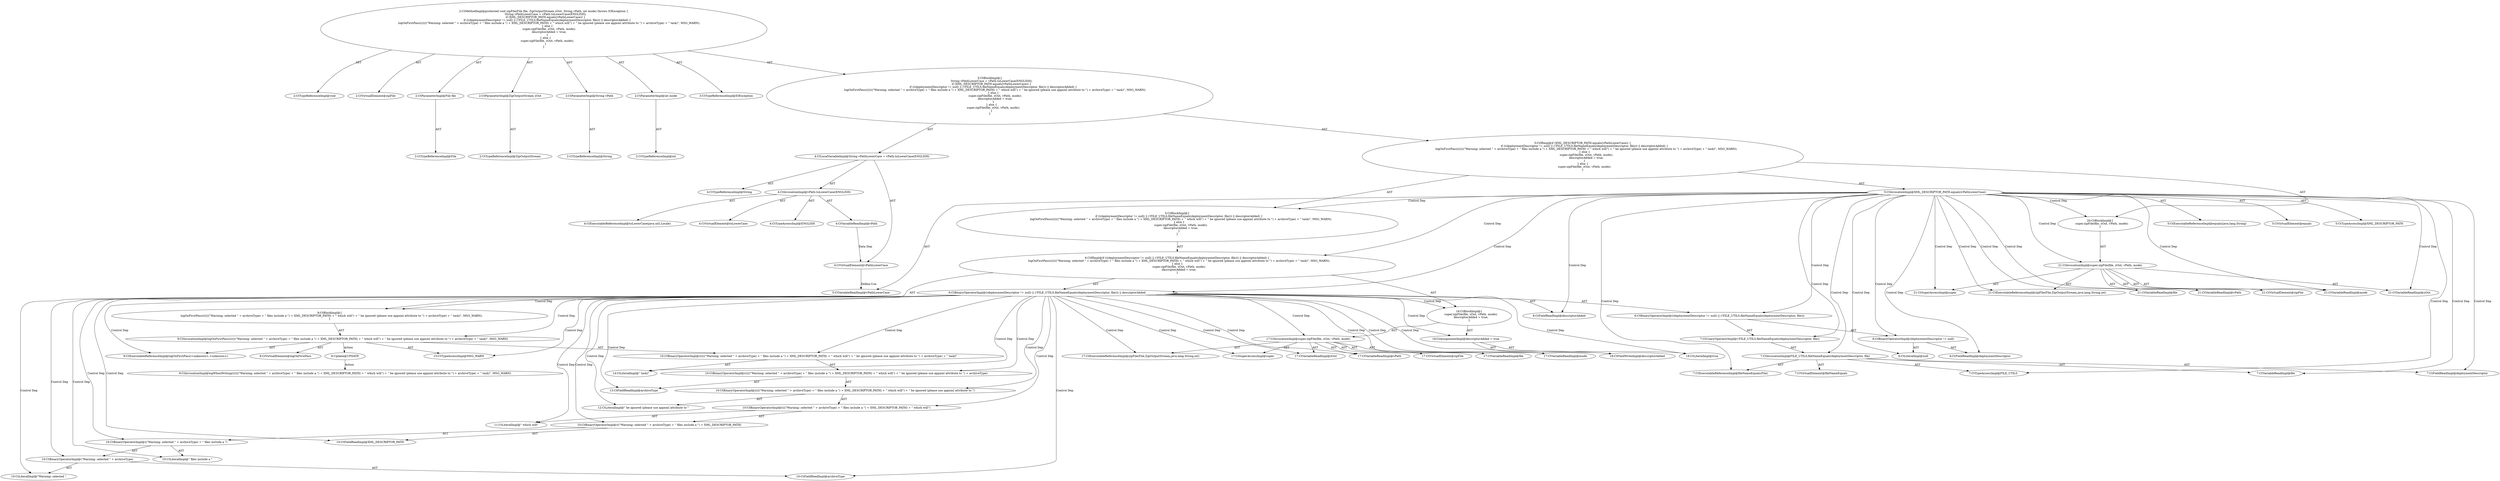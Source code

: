 digraph "zipFile#?,File,ZipOutputStream,String,int" {
0 [label="2:CtTypeReferenceImpl@void" shape=ellipse]
1 [label="2:CtVirtualElement@zipFile" shape=ellipse]
2 [label="2:CtParameterImpl@File file" shape=ellipse]
3 [label="2:CtTypeReferenceImpl@File" shape=ellipse]
4 [label="2:CtParameterImpl@ZipOutputStream zOut" shape=ellipse]
5 [label="2:CtTypeReferenceImpl@ZipOutputStream" shape=ellipse]
6 [label="2:CtParameterImpl@String vPath" shape=ellipse]
7 [label="2:CtTypeReferenceImpl@String" shape=ellipse]
8 [label="2:CtParameterImpl@int mode" shape=ellipse]
9 [label="2:CtTypeReferenceImpl@int" shape=ellipse]
10 [label="3:CtTypeReferenceImpl@IOException" shape=ellipse]
11 [label="4:CtTypeReferenceImpl@String" shape=ellipse]
12 [label="4:CtExecutableReferenceImpl@toLowerCase(java.util.Locale)" shape=ellipse]
13 [label="4:CtVirtualElement@toLowerCase" shape=ellipse]
14 [label="4:CtVariableReadImpl@vPath" shape=ellipse]
15 [label="4:CtTypeAccessImpl@ENGLISH" shape=ellipse]
16 [label="4:CtInvocationImpl@vPath.toLowerCase(ENGLISH)" shape=ellipse]
17 [label="4:CtVirtualElement@vPathLowerCase" shape=ellipse]
18 [label="4:CtLocalVariableImpl@String vPathLowerCase = vPath.toLowerCase(ENGLISH)" shape=ellipse]
19 [label="5:CtExecutableReferenceImpl@equals(java.lang.String)" shape=ellipse]
20 [label="5:CtVirtualElement@equals" shape=ellipse]
21 [label="5:CtTypeAccessImpl@XML_DESCRIPTOR_PATH" shape=ellipse]
22 [label="5:CtVariableReadImpl@vPathLowerCase" shape=ellipse]
23 [label="5:CtInvocationImpl@XML_DESCRIPTOR_PATH.equals(vPathLowerCase)" shape=ellipse]
24 [label="6:CtFieldReadImpl@deploymentDescriptor" shape=ellipse]
25 [label="6:CtLiteralImpl@null" shape=ellipse]
26 [label="6:CtBinaryOperatorImpl@(deploymentDescriptor != null)" shape=ellipse]
27 [label="7:CtExecutableReferenceImpl@fileNameEquals(File)" shape=ellipse]
28 [label="7:CtVirtualElement@fileNameEquals" shape=ellipse]
29 [label="7:CtTypeAccessImpl@FILE_UTILS" shape=ellipse]
30 [label="7:CtFieldReadImpl@deploymentDescriptor" shape=ellipse]
31 [label="7:CtVariableReadImpl@file" shape=ellipse]
32 [label="7:CtInvocationImpl@FILE_UTILS.fileNameEquals(deploymentDescriptor, file)" shape=ellipse]
33 [label="7:CtUnaryOperatorImpl@(!FILE_UTILS.fileNameEquals(deploymentDescriptor, file))" shape=ellipse]
34 [label="6:CtBinaryOperatorImpl@((deploymentDescriptor != null) || (!FILE_UTILS.fileNameEquals(deploymentDescriptor, file)))" shape=ellipse]
35 [label="8:CtFieldReadImpl@descriptorAdded" shape=ellipse]
36 [label="6:CtBinaryOperatorImpl@((deploymentDescriptor != null) || (!FILE_UTILS.fileNameEquals(deploymentDescriptor, file))) || descriptorAdded" shape=ellipse]
37 [label="9:CtExecutableReferenceImpl@logOnFirstPass(<unknown>,<unknown>)" shape=ellipse]
38 [label="9:CtVirtualElement@logOnFirstPass" shape=ellipse]
39 [label="10:CtLiteralImpl@\"Warning: selected \"" shape=ellipse]
40 [label="10:CtFieldReadImpl@archiveType" shape=ellipse]
41 [label="10:CtBinaryOperatorImpl@(\"Warning: selected \" + archiveType)" shape=ellipse]
42 [label="10:CtLiteralImpl@\" files include a \"" shape=ellipse]
43 [label="10:CtBinaryOperatorImpl@((\"Warning: selected \" + archiveType) + \" files include a \")" shape=ellipse]
44 [label="10:CtFieldReadImpl@XML_DESCRIPTOR_PATH" shape=ellipse]
45 [label="10:CtBinaryOperatorImpl@(((\"Warning: selected \" + archiveType) + \" files include a \") + XML_DESCRIPTOR_PATH)" shape=ellipse]
46 [label="11:CtLiteralImpl@\" which will\"" shape=ellipse]
47 [label="10:CtBinaryOperatorImpl@((((\"Warning: selected \" + archiveType) + \" files include a \") + XML_DESCRIPTOR_PATH) + \" which will\")" shape=ellipse]
48 [label="12:CtLiteralImpl@\" be ignored (please use appxml attribute to \"" shape=ellipse]
49 [label="10:CtBinaryOperatorImpl@(((((\"Warning: selected \" + archiveType) + \" files include a \") + XML_DESCRIPTOR_PATH) + \" which will\") + \" be ignored (please use appxml attribute to \")" shape=ellipse]
50 [label="13:CtFieldReadImpl@archiveType" shape=ellipse]
51 [label="10:CtBinaryOperatorImpl@((((((\"Warning: selected \" + archiveType) + \" files include a \") + XML_DESCRIPTOR_PATH) + \" which will\") + \" be ignored (please use appxml attribute to \") + archiveType)" shape=ellipse]
52 [label="14:CtLiteralImpl@\" task)\"" shape=ellipse]
53 [label="10:CtBinaryOperatorImpl@((((((\"Warning: selected \" + archiveType) + \" files include a \") + XML_DESCRIPTOR_PATH) + \" which will\") + \" be ignored (please use appxml attribute to \") + archiveType) + \" task)\"" shape=ellipse]
54 [label="15:CtTypeAccessImpl@MSG_WARN" shape=ellipse]
55 [label="9:CtInvocationImpl@logOnFirstPass(((((((\"Warning: selected \" + archiveType) + \" files include a \") + XML_DESCRIPTOR_PATH) + \" which will\") + \" be ignored (please use appxml attribute to \") + archiveType) + \" task)\", MSG_WARN)" shape=ellipse]
56 [label="8:CtBlockImpl@\{
    logOnFirstPass(((((((\"Warning: selected \" + archiveType) + \" files include a \") + XML_DESCRIPTOR_PATH) + \" which will\") + \" be ignored (please use appxml attribute to \") + archiveType) + \" task)\", MSG_WARN);
\}" shape=ellipse]
57 [label="17:CtExecutableReferenceImpl@zipFile(File,ZipOutputStream,java.lang.String,int)" shape=ellipse]
58 [label="17:CtVirtualElement@zipFile" shape=ellipse]
59 [label="17:CtSuperAccessImpl@super" shape=ellipse]
60 [label="17:CtVariableReadImpl@file" shape=ellipse]
61 [label="17:CtVariableReadImpl@zOut" shape=ellipse]
62 [label="17:CtVariableReadImpl@vPath" shape=ellipse]
63 [label="17:CtVariableReadImpl@mode" shape=ellipse]
64 [label="17:CtInvocationImpl@super.zipFile(file, zOut, vPath, mode)" shape=ellipse]
65 [label="18:CtFieldWriteImpl@descriptorAdded" shape=ellipse]
66 [label="18:CtLiteralImpl@true" shape=ellipse]
67 [label="18:CtAssignmentImpl@descriptorAdded = true" shape=ellipse]
68 [label="16:CtBlockImpl@\{
    super.zipFile(file, zOut, vPath, mode);
    descriptorAdded = true;
\}" shape=ellipse]
69 [label="6:CtIfImpl@if (((deploymentDescriptor != null) || (!FILE_UTILS.fileNameEquals(deploymentDescriptor, file))) || descriptorAdded) \{
    logOnFirstPass(((((((\"Warning: selected \" + archiveType) + \" files include a \") + XML_DESCRIPTOR_PATH) + \" which will\") + \" be ignored (please use appxml attribute to \") + archiveType) + \" task)\", MSG_WARN);
\} else \{
    super.zipFile(file, zOut, vPath, mode);
    descriptorAdded = true;
\}" shape=ellipse]
70 [label="5:CtBlockImpl@\{
    if (((deploymentDescriptor != null) || (!FILE_UTILS.fileNameEquals(deploymentDescriptor, file))) || descriptorAdded) \{
        logOnFirstPass(((((((\"Warning: selected \" + archiveType) + \" files include a \") + XML_DESCRIPTOR_PATH) + \" which will\") + \" be ignored (please use appxml attribute to \") + archiveType) + \" task)\", MSG_WARN);
    \} else \{
        super.zipFile(file, zOut, vPath, mode);
        descriptorAdded = true;
    \}
\}" shape=ellipse]
71 [label="21:CtExecutableReferenceImpl@zipFile(File,ZipOutputStream,java.lang.String,int)" shape=ellipse]
72 [label="21:CtVirtualElement@zipFile" shape=ellipse]
73 [label="21:CtSuperAccessImpl@super" shape=ellipse]
74 [label="21:CtVariableReadImpl@file" shape=ellipse]
75 [label="21:CtVariableReadImpl@zOut" shape=ellipse]
76 [label="21:CtVariableReadImpl@vPath" shape=ellipse]
77 [label="21:CtVariableReadImpl@mode" shape=ellipse]
78 [label="21:CtInvocationImpl@super.zipFile(file, zOut, vPath, mode)" shape=ellipse]
79 [label="20:CtBlockImpl@\{
    super.zipFile(file, zOut, vPath, mode);
\}" shape=ellipse]
80 [label="5:CtIfImpl@if (XML_DESCRIPTOR_PATH.equals(vPathLowerCase)) \{
    if (((deploymentDescriptor != null) || (!FILE_UTILS.fileNameEquals(deploymentDescriptor, file))) || descriptorAdded) \{
        logOnFirstPass(((((((\"Warning: selected \" + archiveType) + \" files include a \") + XML_DESCRIPTOR_PATH) + \" which will\") + \" be ignored (please use appxml attribute to \") + archiveType) + \" task)\", MSG_WARN);
    \} else \{
        super.zipFile(file, zOut, vPath, mode);
        descriptorAdded = true;
    \}
\} else \{
    super.zipFile(file, zOut, vPath, mode);
\}" shape=ellipse]
81 [label="3:CtBlockImpl@\{
    String vPathLowerCase = vPath.toLowerCase(ENGLISH);
    if (XML_DESCRIPTOR_PATH.equals(vPathLowerCase)) \{
        if (((deploymentDescriptor != null) || (!FILE_UTILS.fileNameEquals(deploymentDescriptor, file))) || descriptorAdded) \{
            logOnFirstPass(((((((\"Warning: selected \" + archiveType) + \" files include a \") + XML_DESCRIPTOR_PATH) + \" which will\") + \" be ignored (please use appxml attribute to \") + archiveType) + \" task)\", MSG_WARN);
        \} else \{
            super.zipFile(file, zOut, vPath, mode);
            descriptorAdded = true;
        \}
    \} else \{
        super.zipFile(file, zOut, vPath, mode);
    \}
\}" shape=ellipse]
82 [label="2:CtMethodImpl@protected void zipFile(File file, ZipOutputStream zOut, String vPath, int mode) throws IOException \{
    String vPathLowerCase = vPath.toLowerCase(ENGLISH);
    if (XML_DESCRIPTOR_PATH.equals(vPathLowerCase)) \{
        if (((deploymentDescriptor != null) || (!FILE_UTILS.fileNameEquals(deploymentDescriptor, file))) || descriptorAdded) \{
            logOnFirstPass(((((((\"Warning: selected \" + archiveType) + \" files include a \") + XML_DESCRIPTOR_PATH) + \" which will\") + \" be ignored (please use appxml attribute to \") + archiveType) + \" task)\", MSG_WARN);
        \} else \{
            super.zipFile(file, zOut, vPath, mode);
            descriptorAdded = true;
        \}
    \} else \{
        super.zipFile(file, zOut, vPath, mode);
    \}
\}" shape=ellipse]
83 [label="9:Update@UPDATE" shape=ellipse]
84 [label="9:CtInvocationImpl@logWhenWriting(((((((\"Warning: selected \" + archiveType) + \" files include a \") + XML_DESCRIPTOR_PATH) + \" which will\") + \" be ignored (please use appxml attribute to \") + archiveType) + \" task)\", MSG_WARN)" shape=ellipse]
2 -> 3 [label="AST"];
4 -> 5 [label="AST"];
6 -> 7 [label="AST"];
8 -> 9 [label="AST"];
14 -> 17 [label="Data Dep"];
16 -> 13 [label="AST"];
16 -> 14 [label="AST"];
16 -> 12 [label="AST"];
16 -> 15 [label="AST"];
17 -> 22 [label="Define-Use"];
18 -> 17 [label="AST"];
18 -> 11 [label="AST"];
18 -> 16 [label="AST"];
23 -> 20 [label="AST"];
23 -> 21 [label="AST"];
23 -> 19 [label="AST"];
23 -> 22 [label="AST"];
23 -> 70 [label="Control Dep"];
23 -> 69 [label="Control Dep"];
23 -> 36 [label="Control Dep"];
23 -> 34 [label="Control Dep"];
23 -> 26 [label="Control Dep"];
23 -> 24 [label="Control Dep"];
23 -> 25 [label="Control Dep"];
23 -> 33 [label="Control Dep"];
23 -> 32 [label="Control Dep"];
23 -> 27 [label="Control Dep"];
23 -> 29 [label="Control Dep"];
23 -> 30 [label="Control Dep"];
23 -> 31 [label="Control Dep"];
23 -> 35 [label="Control Dep"];
23 -> 79 [label="Control Dep"];
23 -> 78 [label="Control Dep"];
23 -> 71 [label="Control Dep"];
23 -> 73 [label="Control Dep"];
23 -> 74 [label="Control Dep"];
23 -> 75 [label="Control Dep"];
23 -> 76 [label="Control Dep"];
23 -> 77 [label="Control Dep"];
26 -> 24 [label="AST"];
26 -> 25 [label="AST"];
32 -> 28 [label="AST"];
32 -> 29 [label="AST"];
32 -> 27 [label="AST"];
32 -> 30 [label="AST"];
32 -> 31 [label="AST"];
33 -> 32 [label="AST"];
34 -> 26 [label="AST"];
34 -> 33 [label="AST"];
36 -> 34 [label="AST"];
36 -> 35 [label="AST"];
36 -> 56 [label="Control Dep"];
36 -> 55 [label="Control Dep"];
36 -> 37 [label="Control Dep"];
36 -> 53 [label="Control Dep"];
36 -> 51 [label="Control Dep"];
36 -> 49 [label="Control Dep"];
36 -> 47 [label="Control Dep"];
36 -> 45 [label="Control Dep"];
36 -> 43 [label="Control Dep"];
36 -> 41 [label="Control Dep"];
36 -> 39 [label="Control Dep"];
36 -> 40 [label="Control Dep"];
36 -> 42 [label="Control Dep"];
36 -> 44 [label="Control Dep"];
36 -> 46 [label="Control Dep"];
36 -> 48 [label="Control Dep"];
36 -> 50 [label="Control Dep"];
36 -> 52 [label="Control Dep"];
36 -> 54 [label="Control Dep"];
36 -> 68 [label="Control Dep"];
36 -> 64 [label="Control Dep"];
36 -> 57 [label="Control Dep"];
36 -> 59 [label="Control Dep"];
36 -> 60 [label="Control Dep"];
36 -> 61 [label="Control Dep"];
36 -> 62 [label="Control Dep"];
36 -> 63 [label="Control Dep"];
36 -> 67 [label="Control Dep"];
36 -> 65 [label="Control Dep"];
36 -> 66 [label="Control Dep"];
41 -> 39 [label="AST"];
41 -> 40 [label="AST"];
43 -> 41 [label="AST"];
43 -> 42 [label="AST"];
45 -> 43 [label="AST"];
45 -> 44 [label="AST"];
47 -> 45 [label="AST"];
47 -> 46 [label="AST"];
49 -> 47 [label="AST"];
49 -> 48 [label="AST"];
51 -> 49 [label="AST"];
51 -> 50 [label="AST"];
53 -> 51 [label="AST"];
53 -> 52 [label="AST"];
55 -> 38 [label="AST"];
55 -> 37 [label="AST"];
55 -> 53 [label="AST"];
55 -> 54 [label="AST"];
55 -> 83 [label="Action"];
56 -> 55 [label="AST"];
64 -> 58 [label="AST"];
64 -> 59 [label="AST"];
64 -> 57 [label="AST"];
64 -> 60 [label="AST"];
64 -> 61 [label="AST"];
64 -> 62 [label="AST"];
64 -> 63 [label="AST"];
67 -> 65 [label="AST"];
67 -> 66 [label="AST"];
68 -> 64 [label="AST"];
68 -> 67 [label="AST"];
69 -> 36 [label="AST"];
69 -> 56 [label="AST"];
69 -> 68 [label="AST"];
70 -> 69 [label="AST"];
78 -> 72 [label="AST"];
78 -> 73 [label="AST"];
78 -> 71 [label="AST"];
78 -> 74 [label="AST"];
78 -> 75 [label="AST"];
78 -> 76 [label="AST"];
78 -> 77 [label="AST"];
79 -> 78 [label="AST"];
80 -> 23 [label="AST"];
80 -> 70 [label="AST"];
80 -> 79 [label="AST"];
81 -> 18 [label="AST"];
81 -> 80 [label="AST"];
82 -> 1 [label="AST"];
82 -> 0 [label="AST"];
82 -> 2 [label="AST"];
82 -> 4 [label="AST"];
82 -> 6 [label="AST"];
82 -> 8 [label="AST"];
82 -> 10 [label="AST"];
82 -> 81 [label="AST"];
83 -> 84 [label="Action"];
}